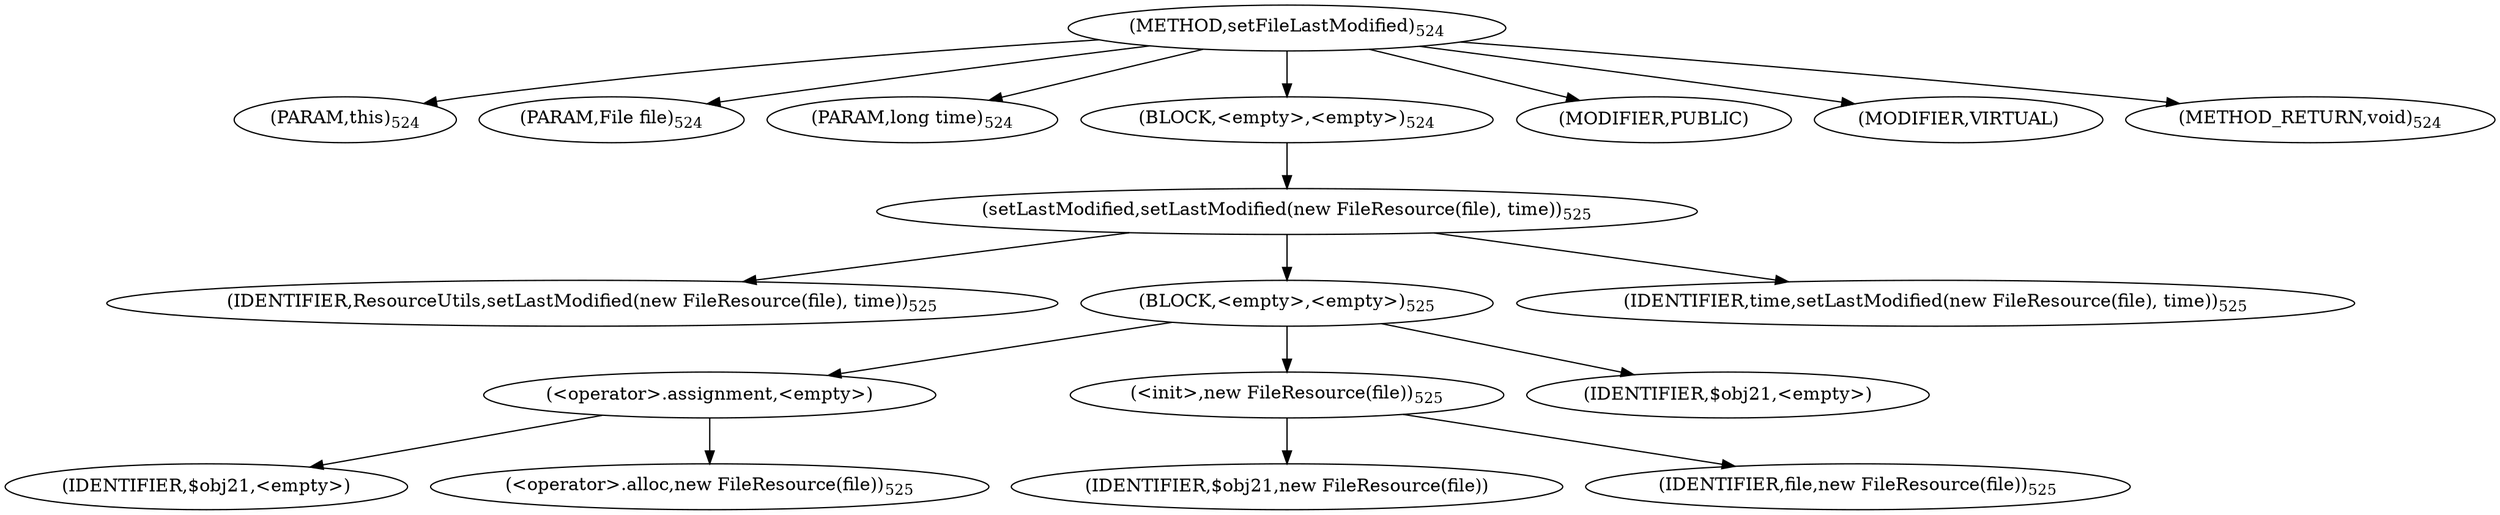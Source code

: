 digraph "setFileLastModified" {  
"607" [label = <(METHOD,setFileLastModified)<SUB>524</SUB>> ]
"608" [label = <(PARAM,this)<SUB>524</SUB>> ]
"609" [label = <(PARAM,File file)<SUB>524</SUB>> ]
"610" [label = <(PARAM,long time)<SUB>524</SUB>> ]
"611" [label = <(BLOCK,&lt;empty&gt;,&lt;empty&gt;)<SUB>524</SUB>> ]
"612" [label = <(setLastModified,setLastModified(new FileResource(file), time))<SUB>525</SUB>> ]
"613" [label = <(IDENTIFIER,ResourceUtils,setLastModified(new FileResource(file), time))<SUB>525</SUB>> ]
"614" [label = <(BLOCK,&lt;empty&gt;,&lt;empty&gt;)<SUB>525</SUB>> ]
"615" [label = <(&lt;operator&gt;.assignment,&lt;empty&gt;)> ]
"616" [label = <(IDENTIFIER,$obj21,&lt;empty&gt;)> ]
"617" [label = <(&lt;operator&gt;.alloc,new FileResource(file))<SUB>525</SUB>> ]
"618" [label = <(&lt;init&gt;,new FileResource(file))<SUB>525</SUB>> ]
"619" [label = <(IDENTIFIER,$obj21,new FileResource(file))> ]
"620" [label = <(IDENTIFIER,file,new FileResource(file))<SUB>525</SUB>> ]
"621" [label = <(IDENTIFIER,$obj21,&lt;empty&gt;)> ]
"622" [label = <(IDENTIFIER,time,setLastModified(new FileResource(file), time))<SUB>525</SUB>> ]
"623" [label = <(MODIFIER,PUBLIC)> ]
"624" [label = <(MODIFIER,VIRTUAL)> ]
"625" [label = <(METHOD_RETURN,void)<SUB>524</SUB>> ]
  "607" -> "608" 
  "607" -> "609" 
  "607" -> "610" 
  "607" -> "611" 
  "607" -> "623" 
  "607" -> "624" 
  "607" -> "625" 
  "611" -> "612" 
  "612" -> "613" 
  "612" -> "614" 
  "612" -> "622" 
  "614" -> "615" 
  "614" -> "618" 
  "614" -> "621" 
  "615" -> "616" 
  "615" -> "617" 
  "618" -> "619" 
  "618" -> "620" 
}

